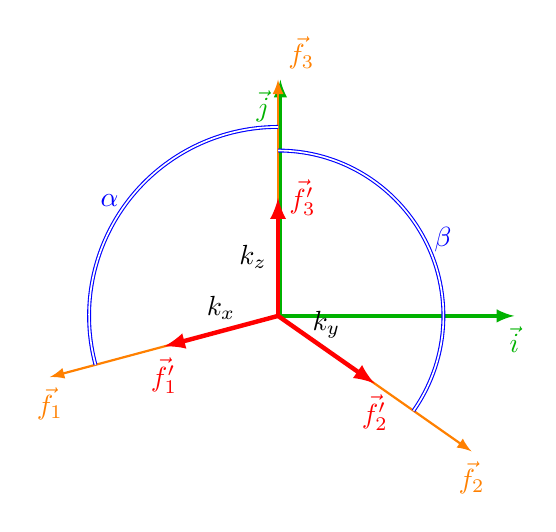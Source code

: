 \begin{tikzpicture}[scale=3]


% projection parallele 
\begin{scope}[scale=1]

\draw[green!70!black, very thick,->,>=latex] (0,0) -- ++(1,0) node[below]{$\vec i$};
\draw[green!70!black, very thick,->,>=latex] (0.01,0) -- ++(0,1) node[below left]{$\vec j$};

\def\myalpha{105}
\def\mybeta{125}
\def\kx{0.5}
\def\ky{0.5}
\def\kz{0.5}

\coordinate (f1) at ({90+\myalpha}:1);
\coordinate (f2) at (90-\mybeta:1);
\coordinate (f3) at (90:1);

\coordinate (ff1) at (90+\myalpha:\kx);
\coordinate (ff2) at (90-\mybeta:\ky);
\coordinate (ff3) at (90:\kz);



\draw[orange,  thick,->,>=latex] (0,0) -- (f1) node[below]{$\vec {f_1}$};
\draw[orange,  thick,->,>=latex] (0,0) -- (f2) node[below]{$\vec {f_2}$};
\draw[orange,  thick,->,>=latex] (0,0) -- (f3) node[above right]{$\vec {f_3}$};

\draw[red, ultra thick,->,>=latex] (0,0) -- (ff1) node[midway, above,black] {$k_x$} node[below]{$\vec {f_1'}$};
\draw[red, ultra thick,->,>=latex] (0,0) -- (ff2) node[midway, above,black] {$k_y$}  node[below]{$\vec {f_2'}$};
\draw[red, ultra thick,->,>=latex] (0,0) -- (ff3) node[midway, left,black] {$k_z$}  node[right]{$\vec {f_3'}$};


\draw[double, blue] (90:1-0.2) arc (90:90+\myalpha:1-0.2) node[midway, left]{$\alpha$};
\draw[double, blue] (90:1-0.3) arc (90:90-\mybeta:1-0.3) node[midway, right]{$\beta$};
\end{scope}



\end{tikzpicture}